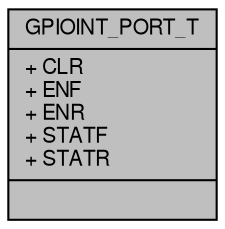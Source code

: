 digraph "GPIOINT_PORT_T"
{
  edge [fontname="FreeSans",fontsize="10",labelfontname="FreeSans",labelfontsize="10"];
  node [fontname="FreeSans",fontsize="10",shape=record];
  Node1 [label="{GPIOINT_PORT_T\n|+ CLR\l+ ENF\l+ ENR\l+ STATF\l+ STATR\l|}",height=0.2,width=0.4,color="black", fillcolor="grey75", style="filled", fontcolor="black"];
}
